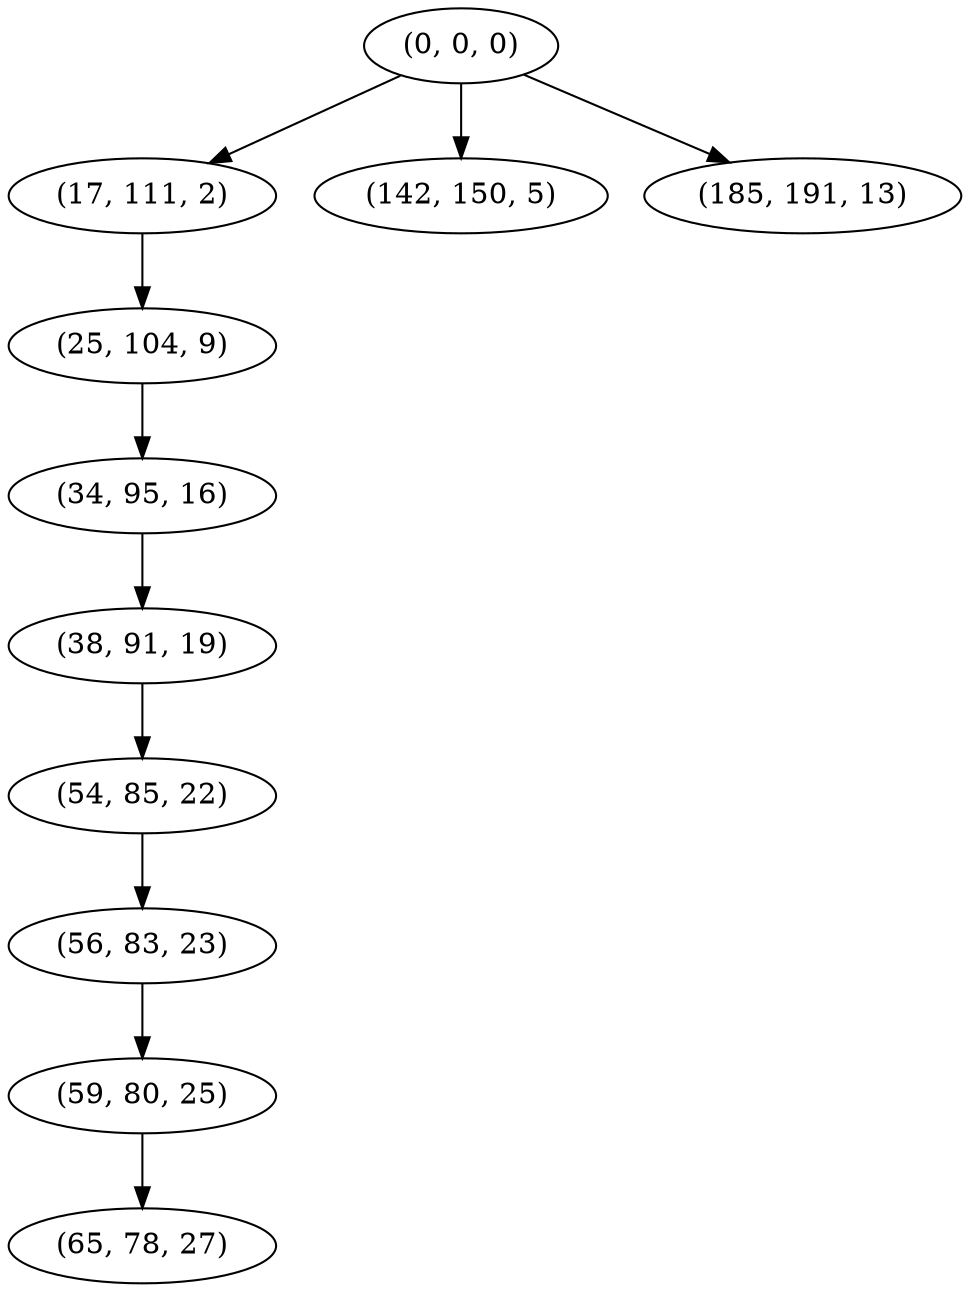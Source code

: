 digraph tree {
    "(0, 0, 0)";
    "(17, 111, 2)";
    "(25, 104, 9)";
    "(34, 95, 16)";
    "(38, 91, 19)";
    "(54, 85, 22)";
    "(56, 83, 23)";
    "(59, 80, 25)";
    "(65, 78, 27)";
    "(142, 150, 5)";
    "(185, 191, 13)";
    "(0, 0, 0)" -> "(17, 111, 2)";
    "(0, 0, 0)" -> "(142, 150, 5)";
    "(0, 0, 0)" -> "(185, 191, 13)";
    "(17, 111, 2)" -> "(25, 104, 9)";
    "(25, 104, 9)" -> "(34, 95, 16)";
    "(34, 95, 16)" -> "(38, 91, 19)";
    "(38, 91, 19)" -> "(54, 85, 22)";
    "(54, 85, 22)" -> "(56, 83, 23)";
    "(56, 83, 23)" -> "(59, 80, 25)";
    "(59, 80, 25)" -> "(65, 78, 27)";
}
